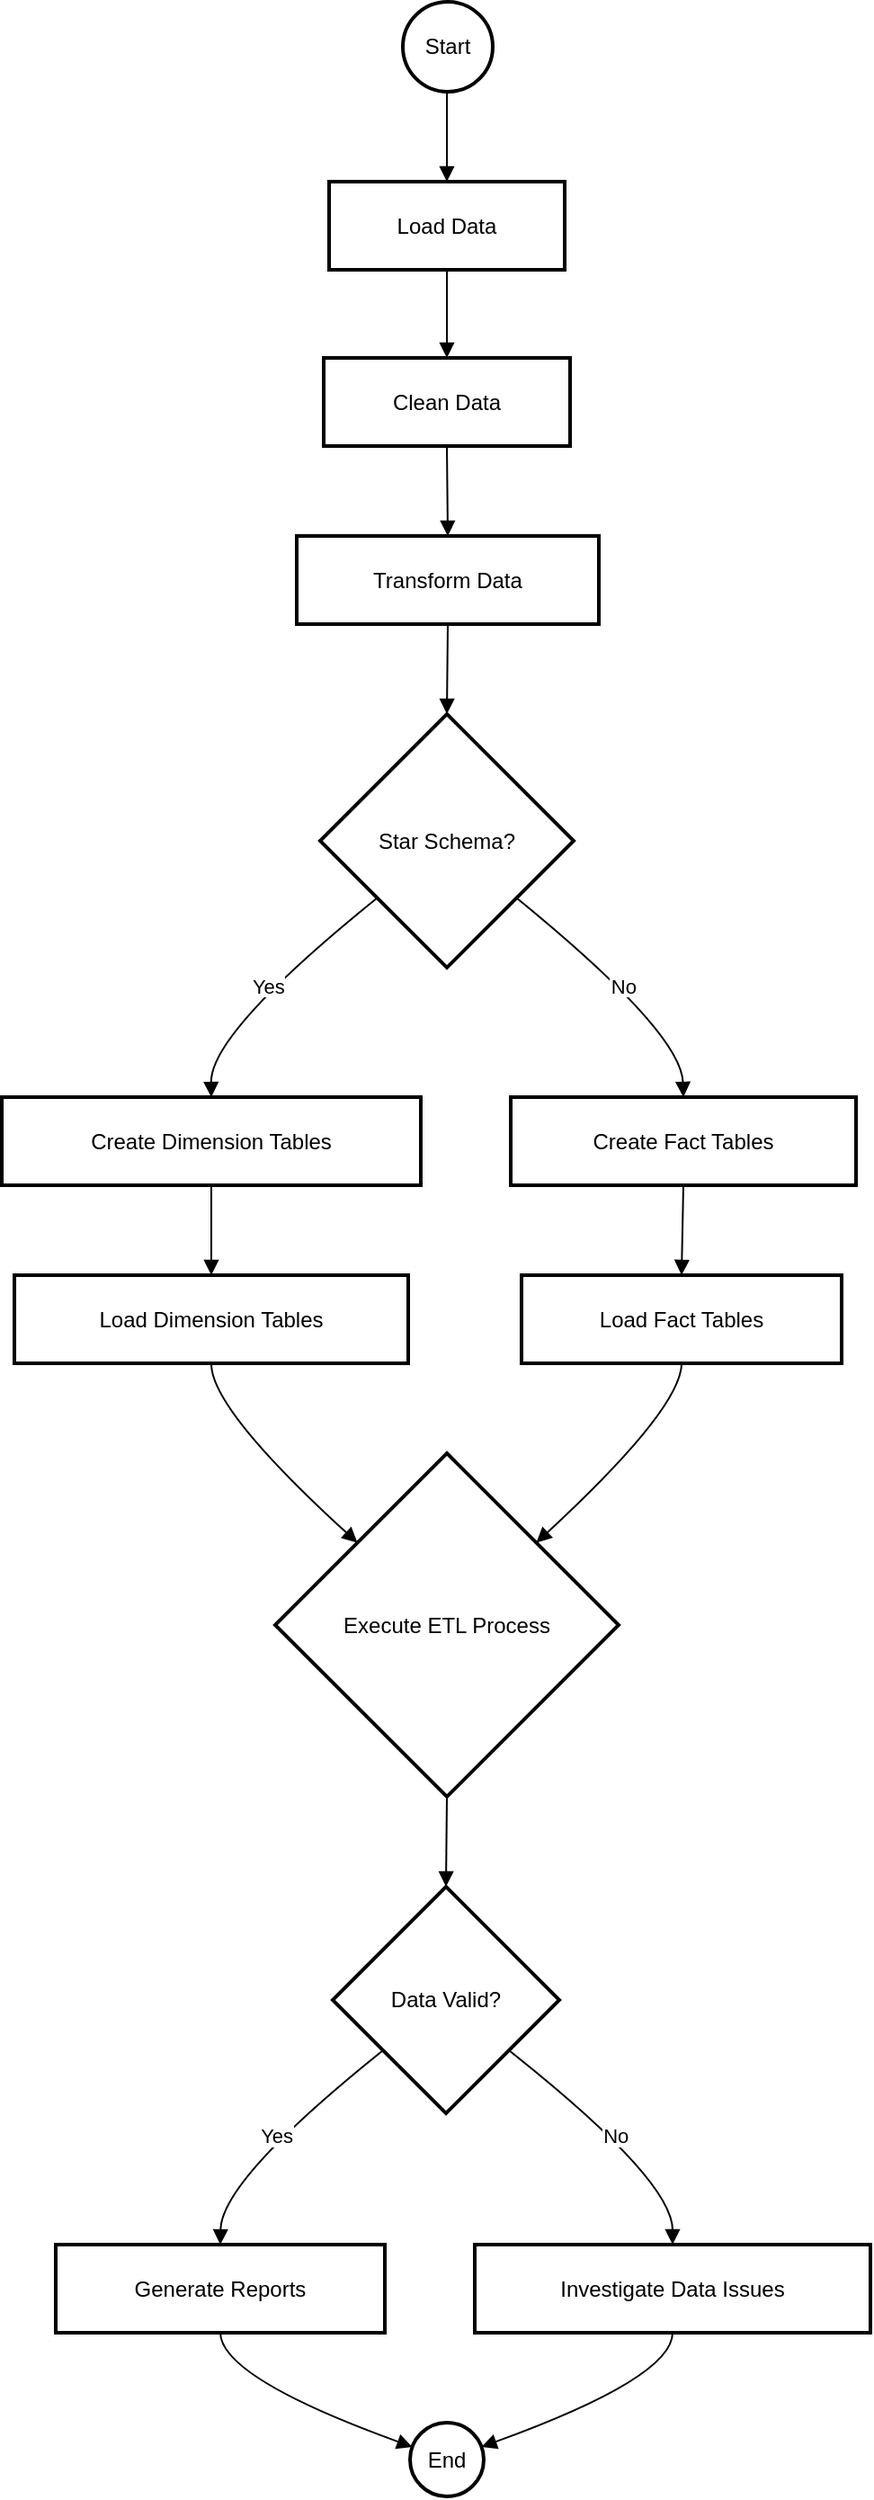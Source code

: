 <mxfile version="24.7.17">
  <diagram name="Page-1" id="6sP2Bv4aJ5tYrwoO3PTr">
    <mxGraphModel>
      <root>
        <mxCell id="0" />
        <mxCell id="1" parent="0" />
        <mxCell id="2" value="Start" style="ellipse;aspect=fixed;strokeWidth=2;whiteSpace=wrap;" vertex="1" parent="1">
          <mxGeometry x="231" y="8" width="50" height="50" as="geometry" />
        </mxCell>
        <mxCell id="3" value="Load Data" style="whiteSpace=wrap;strokeWidth=2;" vertex="1" parent="1">
          <mxGeometry x="190" y="108" width="131" height="49" as="geometry" />
        </mxCell>
        <mxCell id="4" value="Clean Data" style="whiteSpace=wrap;strokeWidth=2;" vertex="1" parent="1">
          <mxGeometry x="187" y="206" width="137" height="49" as="geometry" />
        </mxCell>
        <mxCell id="5" value="Transform Data" style="whiteSpace=wrap;strokeWidth=2;" vertex="1" parent="1">
          <mxGeometry x="172" y="305" width="168" height="49" as="geometry" />
        </mxCell>
        <mxCell id="6" value="Star Schema?" style="rhombus;strokeWidth=2;whiteSpace=wrap;" vertex="1" parent="1">
          <mxGeometry x="185" y="404" width="141" height="141" as="geometry" />
        </mxCell>
        <mxCell id="7" value="Create Dimension Tables" style="whiteSpace=wrap;strokeWidth=2;" vertex="1" parent="1">
          <mxGeometry x="8" y="617" width="233" height="49" as="geometry" />
        </mxCell>
        <mxCell id="8" value="Create Fact Tables" style="whiteSpace=wrap;strokeWidth=2;" vertex="1" parent="1">
          <mxGeometry x="291" y="617" width="192" height="49" as="geometry" />
        </mxCell>
        <mxCell id="9" value="Load Dimension Tables" style="whiteSpace=wrap;strokeWidth=2;" vertex="1" parent="1">
          <mxGeometry x="15" y="716" width="219" height="49" as="geometry" />
        </mxCell>
        <mxCell id="10" value="Load Fact Tables" style="whiteSpace=wrap;strokeWidth=2;" vertex="1" parent="1">
          <mxGeometry x="297" y="716" width="178" height="49" as="geometry" />
        </mxCell>
        <mxCell id="11" value="Execute ETL Process" style="rhombus;strokeWidth=2;whiteSpace=wrap;" vertex="1" parent="1">
          <mxGeometry x="160" y="815" width="191" height="191" as="geometry" />
        </mxCell>
        <mxCell id="12" value="Data Valid?" style="rhombus;strokeWidth=2;whiteSpace=wrap;" vertex="1" parent="1">
          <mxGeometry x="192" y="1056" width="126" height="126" as="geometry" />
        </mxCell>
        <mxCell id="13" value="Generate Reports" style="whiteSpace=wrap;strokeWidth=2;" vertex="1" parent="1">
          <mxGeometry x="38" y="1255" width="183" height="49" as="geometry" />
        </mxCell>
        <mxCell id="14" value="Investigate Data Issues" style="whiteSpace=wrap;strokeWidth=2;" vertex="1" parent="1">
          <mxGeometry x="271" y="1255" width="220" height="49" as="geometry" />
        </mxCell>
        <mxCell id="15" value="End" style="ellipse;aspect=fixed;strokeWidth=2;whiteSpace=wrap;" vertex="1" parent="1">
          <mxGeometry x="235" y="1354" width="41" height="41" as="geometry" />
        </mxCell>
        <mxCell id="16" value="" style="curved=1;startArrow=none;endArrow=block;exitX=0.49;exitY=0.99;entryX=0.5;entryY=-0.01;" edge="1" parent="1" source="2" target="3">
          <mxGeometry relative="1" as="geometry">
            <Array as="points" />
          </mxGeometry>
        </mxCell>
        <mxCell id="17" value="" style="curved=1;startArrow=none;endArrow=block;exitX=0.5;exitY=0.99;entryX=0.5;entryY=0.01;" edge="1" parent="1" source="3" target="4">
          <mxGeometry relative="1" as="geometry">
            <Array as="points" />
          </mxGeometry>
        </mxCell>
        <mxCell id="18" value="" style="curved=1;startArrow=none;endArrow=block;exitX=0.5;exitY=1;entryX=0.5;entryY=0;" edge="1" parent="1" source="4" target="5">
          <mxGeometry relative="1" as="geometry">
            <Array as="points" />
          </mxGeometry>
        </mxCell>
        <mxCell id="19" value="" style="curved=1;startArrow=none;endArrow=block;exitX=0.5;exitY=0.99;entryX=0.5;entryY=0;" edge="1" parent="1" source="5" target="6">
          <mxGeometry relative="1" as="geometry">
            <Array as="points" />
          </mxGeometry>
        </mxCell>
        <mxCell id="20" value="Yes" style="curved=1;startArrow=none;endArrow=block;exitX=0;exitY=0.91;entryX=0.5;entryY=0.01;" edge="1" parent="1" source="6" target="7">
          <mxGeometry relative="1" as="geometry">
            <Array as="points">
              <mxPoint x="124" y="581" />
            </Array>
          </mxGeometry>
        </mxCell>
        <mxCell id="21" value="No" style="curved=1;startArrow=none;endArrow=block;exitX=1;exitY=0.91;entryX=0.5;entryY=0.01;" edge="1" parent="1" source="6" target="8">
          <mxGeometry relative="1" as="geometry">
            <Array as="points">
              <mxPoint x="386" y="581" />
            </Array>
          </mxGeometry>
        </mxCell>
        <mxCell id="22" value="" style="curved=1;startArrow=none;endArrow=block;exitX=0.5;exitY=1;entryX=0.5;entryY=0;" edge="1" parent="1" source="7" target="9">
          <mxGeometry relative="1" as="geometry">
            <Array as="points" />
          </mxGeometry>
        </mxCell>
        <mxCell id="23" value="" style="curved=1;startArrow=none;endArrow=block;exitX=0.5;exitY=1;entryX=0.5;entryY=0;" edge="1" parent="1" source="8" target="10">
          <mxGeometry relative="1" as="geometry">
            <Array as="points" />
          </mxGeometry>
        </mxCell>
        <mxCell id="24" value="" style="curved=1;startArrow=none;endArrow=block;exitX=0.5;exitY=1;entryX=0;entryY=0.04;" edge="1" parent="1" source="9" target="11">
          <mxGeometry relative="1" as="geometry">
            <Array as="points">
              <mxPoint x="124" y="790" />
            </Array>
          </mxGeometry>
        </mxCell>
        <mxCell id="25" value="" style="curved=1;startArrow=none;endArrow=block;exitX=0.5;exitY=1;entryX=1;entryY=0.04;" edge="1" parent="1" source="10" target="11">
          <mxGeometry relative="1" as="geometry">
            <Array as="points">
              <mxPoint x="386" y="790" />
            </Array>
          </mxGeometry>
        </mxCell>
        <mxCell id="26" value="" style="curved=1;startArrow=none;endArrow=block;exitX=0.5;exitY=1;entryX=0.5;entryY=0;" edge="1" parent="1" source="11" target="12">
          <mxGeometry relative="1" as="geometry">
            <Array as="points" />
          </mxGeometry>
        </mxCell>
        <mxCell id="27" value="Yes" style="curved=1;startArrow=none;endArrow=block;exitX=0;exitY=0.9;entryX=0.5;entryY=0;" edge="1" parent="1" source="12" target="13">
          <mxGeometry relative="1" as="geometry">
            <Array as="points">
              <mxPoint x="130" y="1219" />
            </Array>
          </mxGeometry>
        </mxCell>
        <mxCell id="28" value="No" style="curved=1;startArrow=none;endArrow=block;exitX=1;exitY=0.9;entryX=0.5;entryY=0;" edge="1" parent="1" source="12" target="14">
          <mxGeometry relative="1" as="geometry">
            <Array as="points">
              <mxPoint x="381" y="1219" />
            </Array>
          </mxGeometry>
        </mxCell>
        <mxCell id="29" value="" style="curved=1;startArrow=none;endArrow=block;exitX=0.5;exitY=1;entryX=0;entryY=0.31;" edge="1" parent="1" source="13" target="15">
          <mxGeometry relative="1" as="geometry">
            <Array as="points">
              <mxPoint x="130" y="1329" />
            </Array>
          </mxGeometry>
        </mxCell>
        <mxCell id="30" value="" style="curved=1;startArrow=none;endArrow=block;exitX=0.5;exitY=1;entryX=1;entryY=0.31;" edge="1" parent="1" source="14" target="15">
          <mxGeometry relative="1" as="geometry">
            <Array as="points">
              <mxPoint x="381" y="1329" />
            </Array>
          </mxGeometry>
        </mxCell>
      </root>
    </mxGraphModel>
  </diagram>
</mxfile>
